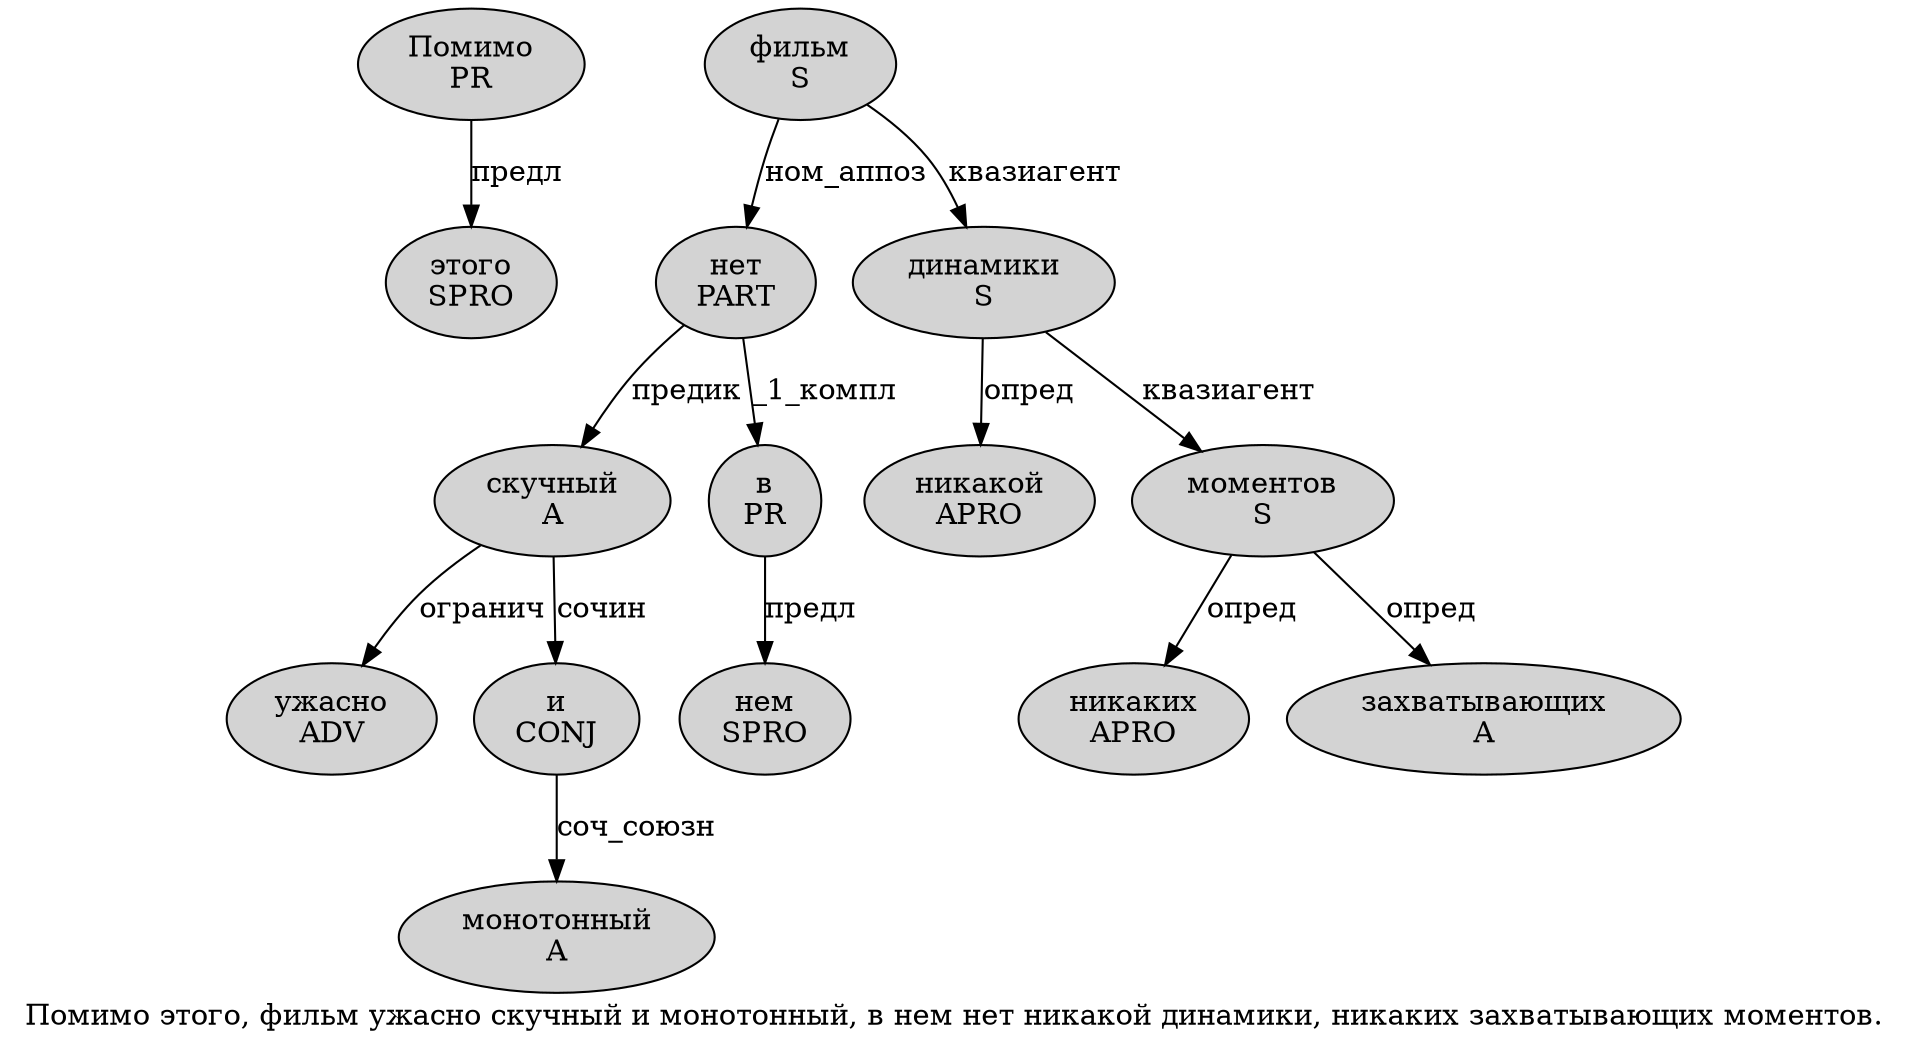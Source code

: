 digraph SENTENCE_4195 {
	graph [label="Помимо этого, фильм ужасно скучный и монотонный, в нем нет никакой динамики, никаких захватывающих моментов."]
	node [style=filled]
		0 [label="Помимо
PR" color="" fillcolor=lightgray penwidth=1 shape=ellipse]
		1 [label="этого
SPRO" color="" fillcolor=lightgray penwidth=1 shape=ellipse]
		3 [label="фильм
S" color="" fillcolor=lightgray penwidth=1 shape=ellipse]
		4 [label="ужасно
ADV" color="" fillcolor=lightgray penwidth=1 shape=ellipse]
		5 [label="скучный
A" color="" fillcolor=lightgray penwidth=1 shape=ellipse]
		6 [label="и
CONJ" color="" fillcolor=lightgray penwidth=1 shape=ellipse]
		7 [label="монотонный
A" color="" fillcolor=lightgray penwidth=1 shape=ellipse]
		9 [label="в
PR" color="" fillcolor=lightgray penwidth=1 shape=ellipse]
		10 [label="нем
SPRO" color="" fillcolor=lightgray penwidth=1 shape=ellipse]
		11 [label="нет
PART" color="" fillcolor=lightgray penwidth=1 shape=ellipse]
		12 [label="никакой
APRO" color="" fillcolor=lightgray penwidth=1 shape=ellipse]
		13 [label="динамики
S" color="" fillcolor=lightgray penwidth=1 shape=ellipse]
		15 [label="никаких
APRO" color="" fillcolor=lightgray penwidth=1 shape=ellipse]
		16 [label="захватывающих
A" color="" fillcolor=lightgray penwidth=1 shape=ellipse]
		17 [label="моментов
S" color="" fillcolor=lightgray penwidth=1 shape=ellipse]
			13 -> 12 [label="опред"]
			13 -> 17 [label="квазиагент"]
			9 -> 10 [label="предл"]
			3 -> 11 [label="ном_аппоз"]
			3 -> 13 [label="квазиагент"]
			11 -> 5 [label="предик"]
			11 -> 9 [label="_1_компл"]
			6 -> 7 [label="соч_союзн"]
			5 -> 4 [label="огранич"]
			5 -> 6 [label="сочин"]
			0 -> 1 [label="предл"]
			17 -> 15 [label="опред"]
			17 -> 16 [label="опред"]
}